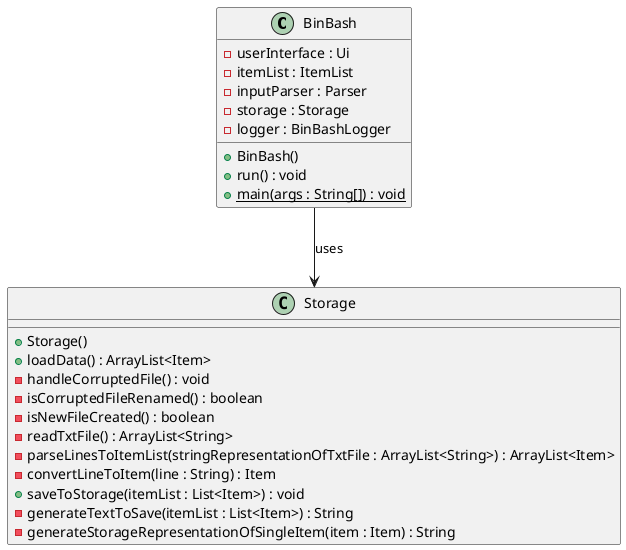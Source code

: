 @startuml
class BinBash {

    - userInterface : Ui
    - itemList : ItemList
    - inputParser : Parser
    - storage : Storage
    - logger : BinBashLogger

    + {method} BinBash()
    + {method} run() : void
    + {static} main(args : String[]) : void

}

class Storage {

    + {method} Storage()
    + {method} loadData() : ArrayList<Item>
    - {method} handleCorruptedFile() : void
    - {method} isCorruptedFileRenamed() : boolean
    - {method} isNewFileCreated() : boolean
    - {method} readTxtFile() : ArrayList<String>
    - {method} parseLinesToItemList(stringRepresentationOfTxtFile : ArrayList<String>) : ArrayList<Item>
    - {method} convertLineToItem(line : String) : Item
    + {method} saveToStorage(itemList : List<Item>) : void
    - {method} generateTextToSave(itemList : List<Item>) : String
    - {method} generateStorageRepresentationOfSingleItem(item : Item) : String
}

BinBash --> Storage : uses
@enduml
